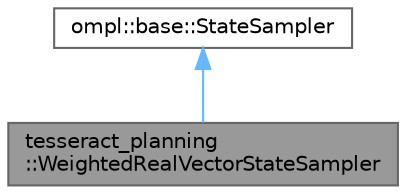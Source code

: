 digraph "tesseract_planning::WeightedRealVectorStateSampler"
{
 // LATEX_PDF_SIZE
  bgcolor="transparent";
  edge [fontname=Helvetica,fontsize=10,labelfontname=Helvetica,labelfontsize=10];
  node [fontname=Helvetica,fontsize=10,shape=box,height=0.2,width=0.4];
  Node1 [label="tesseract_planning\l::WeightedRealVectorStateSampler",height=0.2,width=0.4,color="gray40", fillcolor="grey60", style="filled", fontcolor="black",tooltip="Tesseract OMPL Weighted State Sampler."];
  Node2 -> Node1 [dir="back",color="steelblue1",style="solid"];
  Node2 [label="ompl::base::StateSampler",height=0.2,width=0.4,color="gray40", fillcolor="white", style="filled",tooltip=" "];
}
